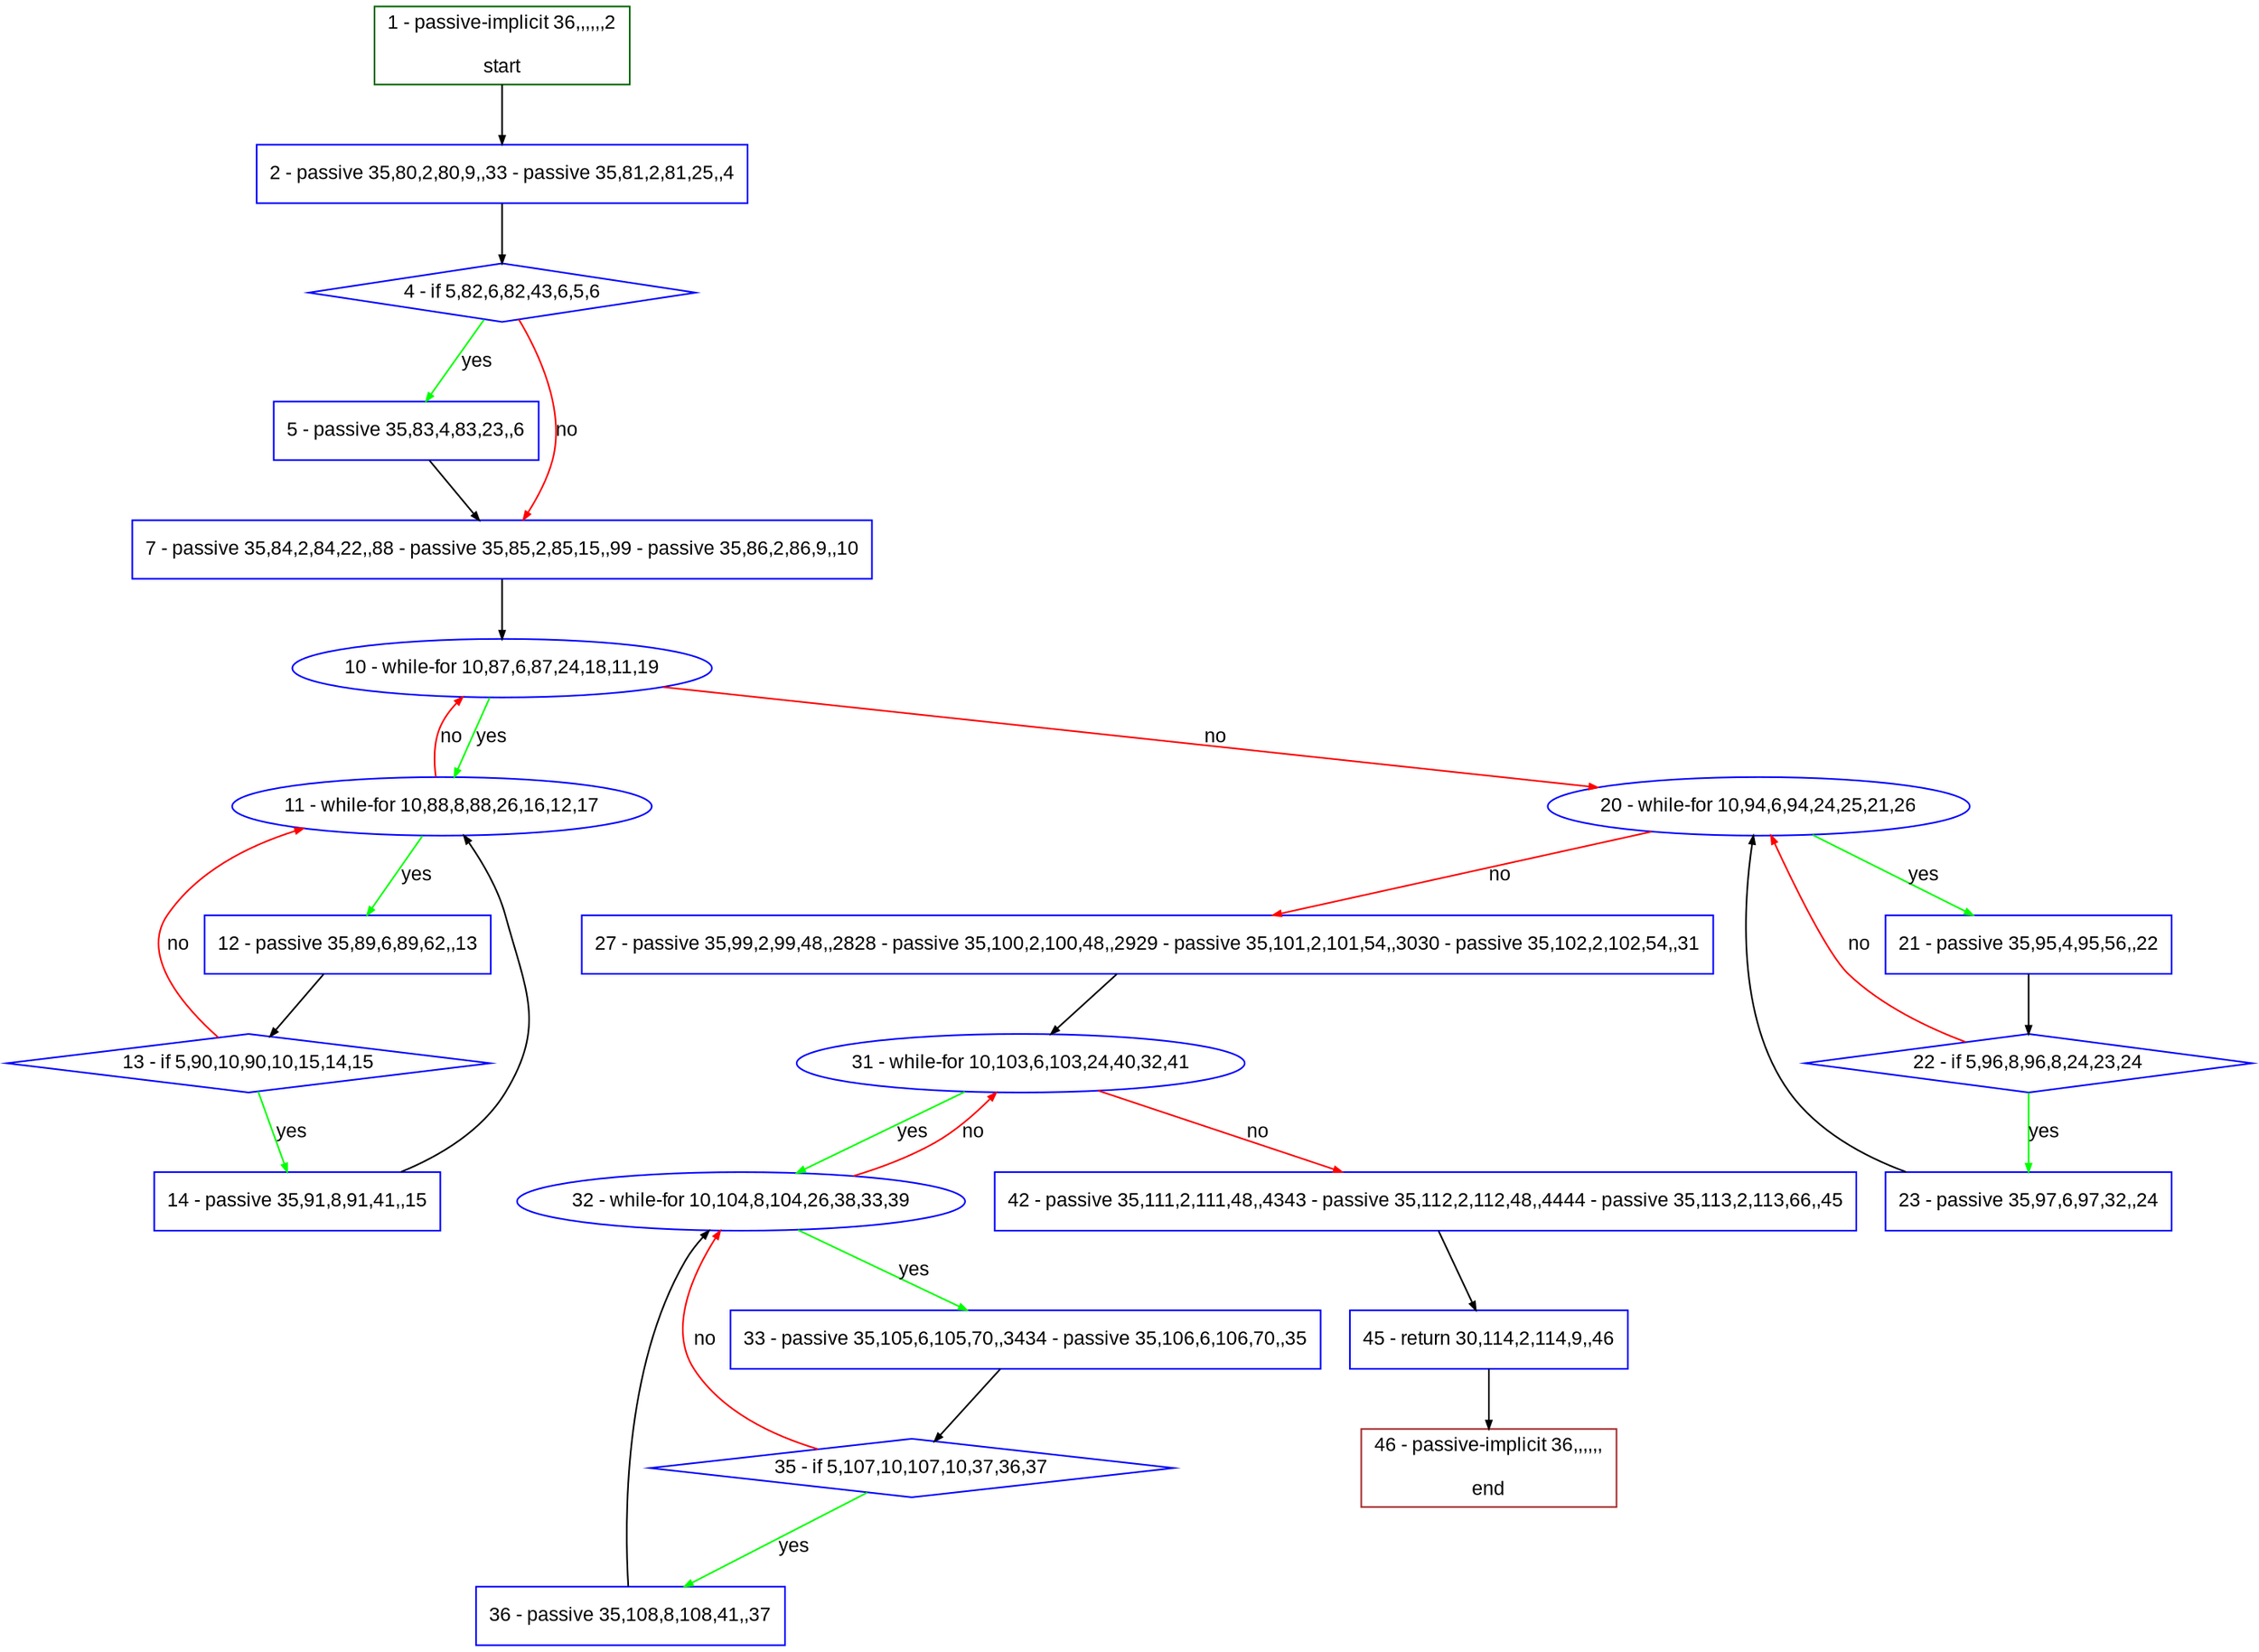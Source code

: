 digraph "" {
  graph [pack="true", label="", fontsize="12", packmode="clust", fontname="Arial", fillcolor="#FFFFCC", bgcolor="white", style="rounded,filled", compound="true"];
  node [node_initialized="no", label="", color="grey", fontsize="12", fillcolor="white", fontname="Arial", style="filled", shape="rectangle", compound="true", fixedsize="false"];
  edge [fontcolor="black", arrowhead="normal", arrowtail="none", arrowsize="0.5", ltail="", label="", color="black", fontsize="12", lhead="", fontname="Arial", dir="forward", compound="true"];
  __N1 [label="2 - passive 35,80,2,80,9,,33 - passive 35,81,2,81,25,,4", color="#0000ff", fillcolor="#ffffff", style="filled", shape="box"];
  __N2 [label="1 - passive-implicit 36,,,,,,2\n\nstart", color="#006400", fillcolor="#ffffff", style="filled", shape="box"];
  __N3 [label="4 - if 5,82,6,82,43,6,5,6", color="#0000ff", fillcolor="#ffffff", style="filled", shape="diamond"];
  __N4 [label="5 - passive 35,83,4,83,23,,6", color="#0000ff", fillcolor="#ffffff", style="filled", shape="box"];
  __N5 [label="7 - passive 35,84,2,84,22,,88 - passive 35,85,2,85,15,,99 - passive 35,86,2,86,9,,10", color="#0000ff", fillcolor="#ffffff", style="filled", shape="box"];
  __N6 [label="10 - while-for 10,87,6,87,24,18,11,19", color="#0000ff", fillcolor="#ffffff", style="filled", shape="oval"];
  __N7 [label="11 - while-for 10,88,8,88,26,16,12,17", color="#0000ff", fillcolor="#ffffff", style="filled", shape="oval"];
  __N8 [label="20 - while-for 10,94,6,94,24,25,21,26", color="#0000ff", fillcolor="#ffffff", style="filled", shape="oval"];
  __N9 [label="12 - passive 35,89,6,89,62,,13", color="#0000ff", fillcolor="#ffffff", style="filled", shape="box"];
  __N10 [label="13 - if 5,90,10,90,10,15,14,15", color="#0000ff", fillcolor="#ffffff", style="filled", shape="diamond"];
  __N11 [label="14 - passive 35,91,8,91,41,,15", color="#0000ff", fillcolor="#ffffff", style="filled", shape="box"];
  __N12 [label="21 - passive 35,95,4,95,56,,22", color="#0000ff", fillcolor="#ffffff", style="filled", shape="box"];
  __N13 [label="27 - passive 35,99,2,99,48,,2828 - passive 35,100,2,100,48,,2929 - passive 35,101,2,101,54,,3030 - passive 35,102,2,102,54,,31", color="#0000ff", fillcolor="#ffffff", style="filled", shape="box"];
  __N14 [label="22 - if 5,96,8,96,8,24,23,24", color="#0000ff", fillcolor="#ffffff", style="filled", shape="diamond"];
  __N15 [label="23 - passive 35,97,6,97,32,,24", color="#0000ff", fillcolor="#ffffff", style="filled", shape="box"];
  __N16 [label="31 - while-for 10,103,6,103,24,40,32,41", color="#0000ff", fillcolor="#ffffff", style="filled", shape="oval"];
  __N17 [label="32 - while-for 10,104,8,104,26,38,33,39", color="#0000ff", fillcolor="#ffffff", style="filled", shape="oval"];
  __N18 [label="42 - passive 35,111,2,111,48,,4343 - passive 35,112,2,112,48,,4444 - passive 35,113,2,113,66,,45", color="#0000ff", fillcolor="#ffffff", style="filled", shape="box"];
  __N19 [label="33 - passive 35,105,6,105,70,,3434 - passive 35,106,6,106,70,,35", color="#0000ff", fillcolor="#ffffff", style="filled", shape="box"];
  __N20 [label="35 - if 5,107,10,107,10,37,36,37", color="#0000ff", fillcolor="#ffffff", style="filled", shape="diamond"];
  __N21 [label="36 - passive 35,108,8,108,41,,37", color="#0000ff", fillcolor="#ffffff", style="filled", shape="box"];
  __N22 [label="45 - return 30,114,2,114,9,,46", color="#0000ff", fillcolor="#ffffff", style="filled", shape="box"];
  __N23 [label="46 - passive-implicit 36,,,,,,\n\nend", color="#a52a2a", fillcolor="#ffffff", style="filled", shape="box"];
  __N2 -> __N1 [arrowhead="normal", arrowtail="none", color="#000000", label="", dir="forward"];
  __N1 -> __N3 [arrowhead="normal", arrowtail="none", color="#000000", label="", dir="forward"];
  __N3 -> __N4 [arrowhead="normal", arrowtail="none", color="#00ff00", label="yes", dir="forward"];
  __N3 -> __N5 [arrowhead="normal", arrowtail="none", color="#ff0000", label="no", dir="forward"];
  __N4 -> __N5 [arrowhead="normal", arrowtail="none", color="#000000", label="", dir="forward"];
  __N5 -> __N6 [arrowhead="normal", arrowtail="none", color="#000000", label="", dir="forward"];
  __N6 -> __N7 [arrowhead="normal", arrowtail="none", color="#00ff00", label="yes", dir="forward"];
  __N7 -> __N6 [arrowhead="normal", arrowtail="none", color="#ff0000", label="no", dir="forward"];
  __N6 -> __N8 [arrowhead="normal", arrowtail="none", color="#ff0000", label="no", dir="forward"];
  __N7 -> __N9 [arrowhead="normal", arrowtail="none", color="#00ff00", label="yes", dir="forward"];
  __N9 -> __N10 [arrowhead="normal", arrowtail="none", color="#000000", label="", dir="forward"];
  __N10 -> __N7 [arrowhead="normal", arrowtail="none", color="#ff0000", label="no", dir="forward"];
  __N10 -> __N11 [arrowhead="normal", arrowtail="none", color="#00ff00", label="yes", dir="forward"];
  __N11 -> __N7 [arrowhead="normal", arrowtail="none", color="#000000", label="", dir="forward"];
  __N8 -> __N12 [arrowhead="normal", arrowtail="none", color="#00ff00", label="yes", dir="forward"];
  __N8 -> __N13 [arrowhead="normal", arrowtail="none", color="#ff0000", label="no", dir="forward"];
  __N12 -> __N14 [arrowhead="normal", arrowtail="none", color="#000000", label="", dir="forward"];
  __N14 -> __N8 [arrowhead="normal", arrowtail="none", color="#ff0000", label="no", dir="forward"];
  __N14 -> __N15 [arrowhead="normal", arrowtail="none", color="#00ff00", label="yes", dir="forward"];
  __N15 -> __N8 [arrowhead="normal", arrowtail="none", color="#000000", label="", dir="forward"];
  __N13 -> __N16 [arrowhead="normal", arrowtail="none", color="#000000", label="", dir="forward"];
  __N16 -> __N17 [arrowhead="normal", arrowtail="none", color="#00ff00", label="yes", dir="forward"];
  __N17 -> __N16 [arrowhead="normal", arrowtail="none", color="#ff0000", label="no", dir="forward"];
  __N16 -> __N18 [arrowhead="normal", arrowtail="none", color="#ff0000", label="no", dir="forward"];
  __N17 -> __N19 [arrowhead="normal", arrowtail="none", color="#00ff00", label="yes", dir="forward"];
  __N19 -> __N20 [arrowhead="normal", arrowtail="none", color="#000000", label="", dir="forward"];
  __N20 -> __N17 [arrowhead="normal", arrowtail="none", color="#ff0000", label="no", dir="forward"];
  __N20 -> __N21 [arrowhead="normal", arrowtail="none", color="#00ff00", label="yes", dir="forward"];
  __N21 -> __N17 [arrowhead="normal", arrowtail="none", color="#000000", label="", dir="forward"];
  __N18 -> __N22 [arrowhead="normal", arrowtail="none", color="#000000", label="", dir="forward"];
  __N22 -> __N23 [arrowhead="normal", arrowtail="none", color="#000000", label="", dir="forward"];
}
